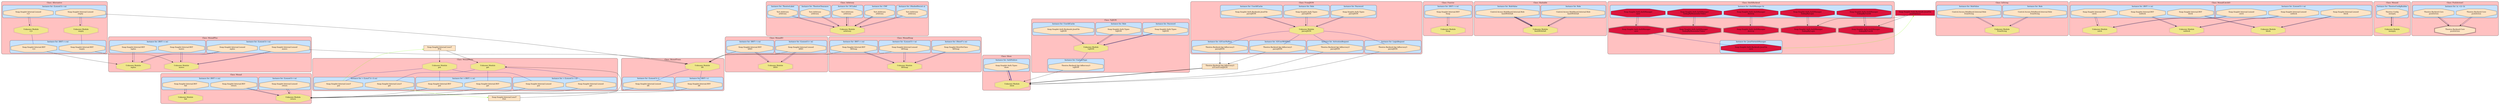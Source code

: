 digraph "Overall core" {
    node [margin="0.4,0.1"
         ,style=filled];
    subgraph cluster_Class_Alternative {
        graph [label="Class: Alternative"
              ,style="filled,rounded"
              ,fillcolor=rosybrown1];
        subgraph cluster_Class_Alternative_Data_Lensedbvm {
            graph [label="Instance for: (Lensed b v m)"
                  ,style="filled,rounded"
                  ,fillcolor=slategray1];
            411 [label="Snap.Snaplet.Internal.Lensed\n<|>"
                ,shape=octagon
                ,fillcolor=bisque
                ,style="filled,solid"];
            418 [label="Snap.Snaplet.Internal.Lensed\nempty"
                ,shape=octagon
                ,fillcolor=bisque
                ,style="filled,solid"];
        }
        subgraph cluster_Class_Alternative_Data_RSTrsm {
            graph [label="Instance for: (RST r s m)"
                  ,style="filled,rounded"
                  ,fillcolor=slategray1];
            457 [label="Snap.Snaplet.Internal.RST\n<|>"
                ,shape=octagon
                ,fillcolor=bisque
                ,style="filled,solid"];
            463 [label="Snap.Snaplet.Internal.RST\nempty"
                ,shape=octagon
                ,fillcolor=bisque
                ,style="filled,solid"];
        }
        993 [label="Unknown Module\n<|>"
            ,shape=doubleoctagon
            ,fillcolor=khaki
            ,style="filled,dotted"];
        1000 [label="Unknown Module\nempty"
             ,shape=doubleoctagon
             ,fillcolor=khaki
             ,style="filled,dotted"];
    }
    subgraph cluster_Class_Arbitrary {
        graph [label="Class: Arbitrary"
              ,style="filled,rounded"
              ,fillcolor=rosybrown1];
        subgraph cluster_Class_Arbitrary_Data_HashedSecreta {
            graph [label="Instance for: (HashedSecret a)"
                  ,style="filled,rounded"
                  ,fillcolor=slategray1];
            567 [label="Test.Arbitrary\narbitrary"
                ,shape=octagon
                ,fillcolor=bisque
                ,style="filled,solid"];
        }
        subgraph cluster_Class_Arbitrary_Data_CNF {
            graph [label="Instance for: CNF"
                  ,style="filled,rounded"
                  ,fillcolor=slategray1];
            568 [label="Test.Arbitrary\narbitrary"
                ,shape=octagon
                ,fillcolor=bisque
                ,style="filled,solid"];
        }
        subgraph cluster_Class_Arbitrary_Data_DCLabel {
            graph [label="Instance for: DCLabel"
                  ,style="filled,rounded"
                  ,fillcolor=slategray1];
            569 [label="Test.Arbitrary\narbitrary"
                ,shape=octagon
                ,fillcolor=bisque
                ,style="filled,solid"];
        }
        subgraph cluster_Class_Arbitrary_Data_ThentosClearance {
            graph [label="Instance for: ThentosClearance"
                  ,style="filled,rounded"
                  ,fillcolor=slategray1];
            570 [label="Test.Arbitrary\narbitrary"
                ,shape=octagon
                ,fillcolor=bisque
                ,style="filled,solid"];
        }
        subgraph cluster_Class_Arbitrary_Data_ThentosLabel {
            graph [label="Instance for: ThentosLabel"
                  ,style="filled,rounded"
                  ,fillcolor=slategray1];
            571 [label="Test.Arbitrary\narbitrary"
                ,shape=octagon
                ,fillcolor=bisque
                ,style="filled,solid"];
        }
        995 [label="Unknown Module\narbitrary"
            ,shape=doubleoctagon
            ,fillcolor=khaki
            ,style="filled,dotted"];
    }
    subgraph cluster_Class_FromJSON {
        graph [label="Class: FromJSON"
              ,style="filled,rounded"
              ,fillcolor=rosybrown1];
        subgraph cluster_Class_FromJSON_Data_A3UserNoPass {
            graph [label="Instance for: A3UserNoPass"
                  ,style="filled,rounded"
                  ,fillcolor=slategray1];
            603 [label="Thentos.Backend.Api.Adhocracy3\nparseJSON"
                ,shape=octagon
                ,fillcolor=bisque
                ,style="filled,solid"];
        }
        subgraph cluster_Class_FromJSON_Data_A3UserWithPass {
            graph [label="Instance for: A3UserWithPass"
                  ,style="filled,rounded"
                  ,fillcolor=slategray1];
            604 [label="Thentos.Backend.Api.Adhocracy3\nparseJSON"
                ,shape=octagon
                ,fillcolor=bisque
                ,style="filled,solid"];
        }
        subgraph cluster_Class_FromJSON_Data_ActivationRequest {
            graph [label="Instance for: ActivationRequest"
                  ,style="filled,rounded"
                  ,fillcolor=slategray1];
            605 [label="Thentos.Backend.Api.Adhocracy3\nparseJSON"
                ,shape=octagon
                ,fillcolor=bisque
                ,style="filled,solid"];
        }
        subgraph cluster_Class_FromJSON_Data_LoginRequest {
            graph [label="Instance for: LoginRequest"
                  ,style="filled,rounded"
                  ,fillcolor=slategray1];
            607 [label="Thentos.Backend.Api.Adhocracy3\nparseJSON"
                ,shape=octagon
                ,fillcolor=bisque
                ,style="filled,solid"];
        }
        subgraph cluster_Class_FromJSON_Data_Password {
            graph [label="Instance for: Password"
                  ,style="filled,rounded"
                  ,fillcolor=slategray1];
            279 [label="Snap.Snaplet.Auth.Types\nparseJSON"
                ,shape=octagon
                ,fillcolor=bisque
                ,style="filled,solid"];
        }
        subgraph cluster_Class_FromJSON_Data_Role {
            graph [label="Instance for: Role"
                  ,style="filled,rounded"
                  ,fillcolor=slategray1];
            280 [label="Snap.Snaplet.Auth.Types\nparseJSON"
                ,shape=octagon
                ,fillcolor=bisque
                ,style="filled,solid"];
        }
        subgraph cluster_Class_FromJSON_Data_UserIdCache {
            graph [label="Instance for: UserIdCache"
                  ,style="filled,rounded"
                  ,fillcolor=slategray1];
            202 [label="Snap.Snaplet.Auth.Backends.JsonFile\nparseJSON"
                ,shape=octagon
                ,fillcolor=bisque
                ,style="filled,solid"];
        }
        1018 [label="Unknown Module\nparseJSON"
             ,shape=doubleoctagon
             ,fillcolor=khaki
             ,style="filled,dotted"];
    }
    subgraph cluster_Class_Functor {
        graph [label="Class: Functor"
              ,style="filled,rounded"
              ,fillcolor=rosybrown1];
        subgraph cluster_Class_Functor_Data_RSTrsm {
            graph [label="Instance for: (RST r s m)"
                  ,style="filled,rounded"
                  ,fillcolor=slategray1];
            467 [label="Snap.Snaplet.Internal.RST\nfmap"
                ,shape=octagon
                ,fillcolor=bisque
                ,style="filled,solid"];
        }
        1002 [label="Unknown Module\nfmap"
             ,shape=doubleoctagon
             ,fillcolor=khaki
             ,style="filled,dotted"];
    }
    subgraph cluster_Class_Hashable {
        graph [label="Class: Hashable"
              ,style="filled,rounded"
              ,fillcolor=rosybrown1];
        subgraph cluster_Class_Hashable_Data_Role {
            graph [label="Instance for: Role"
                  ,style="filled,rounded"
                  ,fillcolor=slategray1];
            131 [label="Control.Access.RoleBased.Internal.Role\nhashWithSalt"
                ,shape=octagon
                ,fillcolor=bisque
                ,style="filled,solid"];
        }
        subgraph cluster_Class_Hashable_Data_RoleValue {
            graph [label="Instance for: RoleValue"
                  ,style="filled,rounded"
                  ,fillcolor=slategray1];
            132 [label="Control.Access.RoleBased.Internal.Role\nhashWithSalt"
                ,shape=octagon
                ,fillcolor=bisque
                ,style="filled,solid"];
        }
        1008 [label="Unknown Module\nhashWithSalt"
             ,shape=doubleoctagon
             ,fillcolor=khaki
             ,style="filled,dotted"];
    }
    subgraph cluster_Class_IAuthBackend {
        graph [label="Class: IAuthBackend"
              ,style="filled,rounded"
              ,fillcolor=rosybrown1];
        subgraph cluster_Class_IAuthBackend_Data_AuthManagerb {
            graph [label="Instance for: (AuthManager b)"
                  ,style="filled,rounded"
                  ,fillcolor=slategray1];
            170 [label="Snap.Snaplet.Auth.AuthManager\ndestroy"
                ,shape=octagon
                ,fillcolor=crimson
                ,style="filled,solid"];
            173 [label="Snap.Snaplet.Auth.AuthManager\nlookupByLogin"
                ,shape=octagon
                ,fillcolor=crimson
                ,style="filled,solid"];
            175 [label="Snap.Snaplet.Auth.AuthManager\nlookupByRememberToken"
                ,shape=octagon
                ,fillcolor=crimson
                ,style="filled,solid"];
            177 [label="Snap.Snaplet.Auth.AuthManager\nlookupByUserId"
                ,shape=octagon
                ,fillcolor=crimson
                ,style="filled,solid"];
            183 [label="Snap.Snaplet.Auth.AuthManager\nsave"
                ,shape=octagon
                ,fillcolor=crimson
                ,style="filled,solid"];
        }
        subgraph cluster_Class_IAuthBackend_Data_JsonFileAuthManager {
            graph [label="Instance for: JsonFileAuthManager"
                  ,style="filled,rounded"
                  ,fillcolor=slategray1];
            203 [label="Snap.Snaplet.Auth.Backends.JsonFile\nsave"
                ,shape=octagon
                ,fillcolor=crimson
                ,style="filled,solid"];
        }
        169 [label="Snap.Snaplet.Auth.AuthManager\ndestroy"
            ,shape=doubleoctagon
            ,fillcolor=crimson
            ,style="filled,solid"];
        172 [label="Snap.Snaplet.Auth.AuthManager\nlookupByLogin"
            ,shape=doubleoctagon
            ,fillcolor=crimson
            ,style="filled,solid"];
        174 [label="Snap.Snaplet.Auth.AuthManager\nlookupByRememberToken"
            ,shape=doubleoctagon
            ,fillcolor=crimson
            ,style="filled,solid"];
        176 [label="Snap.Snaplet.Auth.AuthManager\nlookupByUserId"
            ,shape=doubleoctagon
            ,fillcolor=crimson
            ,style="filled,solid"];
        182 [label="Snap.Snaplet.Auth.AuthManager\nsave"
            ,shape=doubleoctagon
            ,fillcolor=crimson
            ,style="filled,solid"];
    }
    subgraph cluster_Class_IsString {
        graph [label="Class: IsString"
              ,style="filled,rounded"
              ,fillcolor=rosybrown1];
        subgraph cluster_Class_IsString_Data_Role {
            graph [label="Instance for: Role"
                  ,style="filled,rounded"
                  ,fillcolor=slategray1];
            129 [label="Control.Access.RoleBased.Internal.Role\nfromString"
                ,shape=octagon
                ,fillcolor=bisque
                ,style="filled,solid"];
        }
        subgraph cluster_Class_IsString_Data_RoleValue {
            graph [label="Instance for: RoleValue"
                  ,style="filled,rounded"
                  ,fillcolor=slategray1];
            130 [label="Control.Access.RoleBased.Internal.Role\nfromString"
                ,shape=octagon
                ,fillcolor=bisque
                ,style="filled,solid"];
        }
        1003 [label="Unknown Module\nfromString"
             ,shape=doubleoctagon
             ,fillcolor=khaki
             ,style="filled,dotted"];
    }
    subgraph cluster_Class_Monad {
        graph [label="Class: Monad"
              ,style="filled,rounded"
              ,fillcolor=rosybrown1];
        subgraph cluster_Class_Monad_Data_Lensedbvm {
            graph [label="Instance for: (Lensed b v m)"
                  ,style="filled,rounded"
                  ,fillcolor=slategray1];
            434 [label="Snap.Snaplet.Internal.Lensed\nreturn"
                ,shape=octagon
                ,fillcolor=bisque
                ,style="filled,solid"];
        }
        subgraph cluster_Class_Monad_Data_RSTrsm {
            graph [label="Instance for: (RST r s m)"
                  ,style="filled,rounded"
                  ,fillcolor=slategray1];
            466 [label="Snap.Snaplet.Internal.RST\nfail"
                ,shape=octagon
                ,fillcolor=bisque
                ,style="filled,solid"];
            478 [label="Snap.Snaplet.Internal.RST\nreturn"
                ,shape=octagon
                ,fillcolor=bisque
                ,style="filled,solid"];
        }
        1001 [label="Unknown Module\nfail"
             ,shape=doubleoctagon
             ,fillcolor=khaki
             ,style="filled,dotted"];
        1024 [label="Unknown Module\nreturn"
             ,shape=doubleoctagon
             ,fillcolor=khaki
             ,style="filled,dotted"];
    }
    subgraph cluster_Class_MonadCatchIO {
        graph [label="Class: MonadCatchIO"
              ,style="filled,rounded"
              ,fillcolor=rosybrown1];
        subgraph cluster_Class_MonadCatchIO_Data_Lensedbvm {
            graph [label="Instance for: (Lensed b v m)"
                  ,style="filled,rounded"
                  ,fillcolor=slategray1];
            415 [label="Snap.Snaplet.Internal.Lensed\nblock"
                ,shape=octagon
                ,fillcolor=bisque
                ,style="filled,solid"];
            416 [label="Snap.Snaplet.Internal.Lensed\ncatch"
                ,shape=octagon
                ,fillcolor=bisque
                ,style="filled,solid"];
            436 [label="Snap.Snaplet.Internal.Lensed\nunblock"
                ,shape=octagon
                ,fillcolor=bisque
                ,style="filled,solid"];
        }
        subgraph cluster_Class_MonadCatchIO_Data_RSTrsm {
            graph [label="Instance for: (RST r s m)"
                  ,style="filled,rounded"
                  ,fillcolor=slategray1];
            461 [label="Snap.Snaplet.Internal.RST\nblock"
                ,shape=octagon
                ,fillcolor=bisque
                ,style="filled,solid"];
            462 [label="Snap.Snaplet.Internal.RST\ncatch"
                ,shape=octagon
                ,fillcolor=bisque
                ,style="filled,solid"];
            481 [label="Snap.Snaplet.Internal.RST\nunblock"
                ,shape=octagon
                ,fillcolor=bisque
                ,style="filled,solid"];
        }
        997 [label="Unknown Module\nblock"
            ,shape=doubleoctagon
            ,fillcolor=khaki
            ,style="filled,dotted"];
        999 [label="Unknown Module\ncatch"
            ,shape=doubleoctagon
            ,fillcolor=khaki
            ,style="filled,dotted"];
        1030 [label="Unknown Module\nunblock"
             ,shape=doubleoctagon
             ,fillcolor=khaki
             ,style="filled,dotted"];
    }
    subgraph cluster_Class_MonadIO {
        graph [label="Class: MonadIO"
              ,style="filled,rounded"
              ,fillcolor=rosybrown1];
        subgraph cluster_Class_MonadIO_Data_Lensedbvm {
            graph [label="Instance for: (Lensed b v m)"
                  ,style="filled,rounded"
                  ,fillcolor=slategray1];
            426 [label="Snap.Snaplet.Internal.Lensed\nliftIO"
                ,shape=octagon
                ,fillcolor=bisque
                ,style="filled,solid"];
        }
        subgraph cluster_Class_MonadIO_Data_RSTrsm {
            graph [label="Instance for: (RST r s m)"
                  ,style="filled,rounded"
                  ,fillcolor=slategray1];
            470 [label="Snap.Snaplet.Internal.RST\nliftIO"
                ,shape=octagon
                ,fillcolor=bisque
                ,style="filled,solid"];
        }
        1010 [label="Unknown Module\nliftIO"
             ,shape=doubleoctagon
             ,fillcolor=khaki
             ,style="filled,dotted"];
    }
    subgraph cluster_Class_MonadPlus {
        graph [label="Class: MonadPlus"
              ,style="filled,rounded"
              ,fillcolor=rosybrown1];
        subgraph cluster_Class_MonadPlus_Data_Lensedbvm {
            graph [label="Instance for: (Lensed b v m)"
                  ,style="filled,rounded"
                  ,fillcolor=slategray1];
            430 [label="Snap.Snaplet.Internal.Lensed\nmplus"
                ,shape=octagon
                ,fillcolor=bisque
                ,style="filled,solid"];
            431 [label="Snap.Snaplet.Internal.Lensed\nmzero"
                ,shape=octagon
                ,fillcolor=bisque
                ,style="filled,solid"];
        }
        subgraph cluster_Class_MonadPlus_Data_RSTrsm {
            graph [label="Instance for: (RST r s m)"
                  ,style="filled,rounded"
                  ,fillcolor=slategray1];
            474 [label="Snap.Snaplet.Internal.RST\nmplus"
                ,shape=octagon
                ,fillcolor=bisque
                ,style="filled,solid"];
            475 [label="Snap.Snaplet.Internal.RST\nmzero"
                ,shape=octagon
                ,fillcolor=bisque
                ,style="filled,solid"];
        }
        1016 [label="Unknown Module\nmplus"
             ,shape=doubleoctagon
             ,fillcolor=khaki
             ,style="filled,dotted"];
        1017 [label="Unknown Module\nmzero"
             ,shape=doubleoctagon
             ,fillcolor=khaki
             ,style="filled,dotted"];
    }
    subgraph cluster_Class_MonadSnap {
        graph [label="Class: MonadSnap"
              ,style="filled,rounded"
              ,fillcolor=rosybrown1];
        subgraph cluster_Class_MonadSnap_Data_HeistTnm {
            graph [label="Instance for: (HeistT n m)"
                  ,style="filled,rounded"
                  ,fillcolor=slategray1];
            372 [label="Snap.Snaplet.HeistNoClass\nliftSnap"
                ,shape=octagon
                ,fillcolor=bisque
                ,style="filled,solid"];
        }
        subgraph cluster_Class_MonadSnap_Data_Lensedbvm {
            graph [label="Instance for: (Lensed b v m)"
                  ,style="filled,rounded"
                  ,fillcolor=slategray1];
            427 [label="Snap.Snaplet.Internal.Lensed\nliftSnap"
                ,shape=octagon
                ,fillcolor=bisque
                ,style="filled,solid"];
        }
        subgraph cluster_Class_MonadSnap_Data_RSTrsm {
            graph [label="Instance for: (RST r s m)"
                  ,style="filled,rounded"
                  ,fillcolor=slategray1];
            471 [label="Snap.Snaplet.Internal.RST\nliftSnap"
                ,shape=octagon
                ,fillcolor=bisque
                ,style="filled,solid"];
        }
        1011 [label="Unknown Module\nliftSnap"
             ,shape=doubleoctagon
             ,fillcolor=khaki
             ,style="filled,dotted"];
    }
    subgraph cluster_Class_MonadState {
        graph [label="Class: MonadState"
              ,style="filled,rounded"
              ,fillcolor=rosybrown1];
        subgraph cluster_Class_MonadState_Data_sRSTrsm {
            graph [label="Instance for: s (RST r s m)"
                  ,style="filled,rounded"
                  ,fillcolor=slategray1];
            468 [label="Snap.Snaplet.Internal.RST\nget"
                ,shape=octagon
                ,fillcolor=bisque
                ,style="filled,solid"];
            477 [label="Snap.Snaplet.Internal.RST\nput"
                ,shape=octagon
                ,fillcolor=bisque
                ,style="filled,solid"];
        }
        subgraph cluster_Class_MonadState_Data_vLensTbvbm {
            graph [label="Instance for: v (LensT b v b m)"
                  ,style="filled,rounded"
                  ,fillcolor=slategray1];
            386 [label="Snap.Snaplet.Internal.LensT\nget"
                ,shape=octagon
                ,fillcolor=bisque
                ,style="filled,solid"];
            390 [label="Snap.Snaplet.Internal.LensT\nput"
                ,shape=octagon
                ,fillcolor=bisque
                ,style="filled,solid"];
        }
        subgraph cluster_Class_MonadState_Data_vLensedbvm {
            graph [label="Instance for: v (Lensed b v m)"
                  ,style="filled,rounded"
                  ,fillcolor=slategray1];
            420 [label="Snap.Snaplet.Internal.Lensed\nget"
                ,shape=octagon
                ,fillcolor=bisque
                ,style="filled,solid"];
            433 [label="Snap.Snaplet.Internal.Lensed\nput"
                ,shape=octagon
                ,fillcolor=bisque
                ,style="filled,solid"];
        }
        1004 [label="Unknown Module\nget"
             ,shape=doubleoctagon
             ,fillcolor=khaki
             ,style="filled,dotted"];
        1020 [label="Unknown Module\nput"
             ,shape=doubleoctagon
             ,fillcolor=khaki
             ,style="filled,dotted"];
    }
    subgraph cluster_Class_MonadTrans {
        graph [label="Class: MonadTrans"
              ,style="filled,rounded"
              ,fillcolor=rosybrown1];
        subgraph cluster_Class_MonadTrans_Data_Lensedbv {
            graph [label="Instance for: (Lensed b v)"
                  ,style="filled,rounded"
                  ,fillcolor=slategray1];
            425 [label="Snap.Snaplet.Internal.Lensed\nlift"
                ,shape=octagon
                ,fillcolor=bisque
                ,style="filled,solid"];
        }
        subgraph cluster_Class_MonadTrans_Data_RSTrs {
            graph [label="Instance for: (RST r s)"
                  ,style="filled,rounded"
                  ,fillcolor=slategray1];
            469 [label="Snap.Snaplet.Internal.RST\nlift"
                ,shape=octagon
                ,fillcolor=bisque
                ,style="filled,solid"];
        }
        1009 [label="Unknown Module\nlift"
             ,shape=doubleoctagon
             ,fillcolor=khaki
             ,style="filled,dotted"];
    }
    subgraph cluster_Class_Monoid {
        graph [label="Class: Monoid"
              ,style="filled,rounded"
              ,fillcolor=rosybrown1];
        subgraph cluster_Class_Monoid_Data_ThentosConfigBuilder {
            graph [label="Instance for: ThentosConfigBuilder"
                  ,style="filled,rounded"
                  ,fillcolor=slategray1];
            708 [label="Thentos.Config\nmempty"
                ,shape=octagon
                ,fillcolor=bisque
                ,style="filled,solid"];
        }
        1015 [label="Unknown Module\nmempty"
             ,shape=doubleoctagon
             ,fillcolor=khaki
             ,style="filled,dotted"];
    }
    subgraph cluster_Class_PushActionC {
        graph [label="Class: PushActionC"
              ,style="filled,rounded"
              ,fillcolor=rosybrown1];
        subgraph cluster_Class_PushActionC_Data_ab {
            graph [label="Instance for: (a -> b)"
                  ,style="filled,rounded"
                  ,fillcolor=slategray1];
            653 [label="Thentos.Backend.Core\npushAction"
                ,shape=octagon
                ,fillcolor=bisque
                ,style="filled,solid"];
        }
        subgraph cluster_Class_PushActionC_Data_ab {
            graph [label="Instance for: (a :<|> b)"
                  ,style="filled,rounded"
                  ,fillcolor=slategray1];
            654 [label="Thentos.Backend.Core\npushAction"
                ,shape=octagon
                ,fillcolor=bisque
                ,style="filled,solid"];
        }
        650 [label="Thentos.Backend.Core\npushAction"
            ,shape=doubleoctagon
            ,fillcolor=bisque
            ,style="filled,solid"];
    }
    subgraph cluster_Class_Show {
        graph [label="Class: Show"
              ,style="filled,rounded"
              ,fillcolor=rosybrown1];
        subgraph cluster_Class_Show_Data_AuthFailure {
            graph [label="Instance for: AuthFailure"
                  ,style="filled,rounded"
                  ,fillcolor=slategray1];
            282 [label="Snap.Snaplet.Auth.Types\nshow"
                ,shape=octagon
                ,fillcolor=bisque
                ,style="filled,solid"];
        }
        1026 [label="Unknown Module\nshow"
             ,shape=doubleoctagon
             ,fillcolor=khaki
             ,style="filled,dotted"];
    }
    subgraph cluster_Class_ToJSON {
        graph [label="Class: ToJSON"
              ,style="filled,rounded"
              ,fillcolor=rosybrown1];
        subgraph cluster_Class_ToJSON_Data_ContentType {
            graph [label="Instance for: ContentType"
                  ,style="filled,rounded"
                  ,fillcolor=slategray1];
            620 [label="Thentos.Backend.Api.Adhocracy3\ntoJSON"
                ,shape=octagon
                ,fillcolor=bisque
                ,style="filled,solid"];
        }
        subgraph cluster_Class_ToJSON_Data_Password {
            graph [label="Instance for: Password"
                  ,style="filled,rounded"
                  ,fillcolor=slategray1];
            284 [label="Snap.Snaplet.Auth.Types\ntoJSON"
                ,shape=octagon
                ,fillcolor=bisque
                ,style="filled,solid"];
        }
        subgraph cluster_Class_ToJSON_Data_Role {
            graph [label="Instance for: Role"
                  ,style="filled,rounded"
                  ,fillcolor=slategray1];
            285 [label="Snap.Snaplet.Auth.Types\ntoJSON"
                ,shape=octagon
                ,fillcolor=bisque
                ,style="filled,solid"];
        }
        subgraph cluster_Class_ToJSON_Data_UserIdCache {
            graph [label="Instance for: UserIdCache"
                  ,style="filled,rounded"
                  ,fillcolor=slategray1];
            206 [label="Snap.Snaplet.Auth.Backends.JsonFile\ntoJSON"
                ,shape=octagon
                ,fillcolor=bisque
                ,style="filled,solid"];
        }
        1029 [label="Unknown Module\ntoJSON"
             ,shape=doubleoctagon
             ,fillcolor=khaki
             ,style="filled,dotted"];
    }
    193 [label="Snap.Snaplet.Auth.Backends.JsonFile\njsonFileSave"
        ,shape=box
        ,fillcolor=crimson
        ,style="filled,solid"];
    388 [label="Snap.Snaplet.Internal.LensT\nlGet"
        ,shape=box
        ,fillcolor=bisque
        ,style="filled,solid"];
    389 [label="Snap.Snaplet.Internal.LensT\nlPut"
        ,shape=box
        ,fillcolor=bisque
        ,style="filled,solid"];
    592 [label="Thentos.Backend.Api.Adhocracy3\na3UserFromJSON"
        ,shape=box
        ,fillcolor=bisque
        ,style="filled,solid"];
    129 -> 1003 [penwidth=1
                ,color=black];
    130 -> 1003 [penwidth=1
                ,color=black];
    131 -> 1008 [penwidth=1.6931471805599454
                ,color=black];
    132 -> 1008 [penwidth=3.0794415416798357
                ,color=black];
    169 -> 170 [penwidth=1
               ,color=navy
               ,dir=none];
    170 -> 169 [penwidth=1
               ,color=black];
    172 -> 173 [penwidth=1
               ,color=navy
               ,dir=none];
    173 -> 172 [penwidth=1
               ,color=black];
    174 -> 175 [penwidth=1
               ,color=navy
               ,dir=none];
    175 -> 174 [penwidth=1
               ,color=black];
    176 -> 177 [penwidth=1
               ,color=navy
               ,dir=none];
    177 -> 176 [penwidth=1
               ,color=black];
    182 -> 183 [penwidth=1
               ,color=navy
               ,dir=none];
    182 -> 203 [penwidth=1
               ,color=navy
               ,dir=none];
    183 -> 182 [penwidth=1
               ,color=black];
    193 -> 172 [penwidth=1
               ,color=black];
    193 -> 176 [penwidth=1
               ,color=black];
    202 -> 1018 [penwidth=1
                ,color=black];
    203 -> 193 [penwidth=1
               ,color=chartreuse];
    206 -> 1029 [penwidth=1
                ,color=black];
    279 -> 1018 [penwidth=1
                ,color=black];
    280 -> 1018 [penwidth=1
                ,color=black];
    282 -> 1026 [penwidth=1
                ,color=black];
    284 -> 1029 [penwidth=1
                ,color=black];
    285 -> 1029 [penwidth=1
                ,color=black];
    372 -> 1011 [penwidth=1
                ,color=black];
    386 -> 388 [penwidth=1
               ,color=chartreuse];
    388 -> 1004 [penwidth=1
                ,color=black];
    389 -> 1004 [penwidth=1
                ,color=black];
    389 -> 1020 [penwidth=1
                ,color=black];
    390 -> 389 [penwidth=1
               ,color=chartreuse];
    411 -> 993 [penwidth=1
               ,color=black];
    415 -> 997 [penwidth=1
               ,color=black];
    416 -> 999 [penwidth=1
               ,color=black];
    418 -> 1000 [penwidth=1
                ,color=black];
    418 -> 1009 [penwidth=1
                ,color=black];
    420 -> 1024 [penwidth=1
                ,color=black];
    425 -> 1024 [penwidth=1
                ,color=black];
    426 -> 1009 [penwidth=1
                ,color=black];
    426 -> 1010 [penwidth=1
                ,color=black];
    427 -> 1009 [penwidth=1
                ,color=black];
    427 -> 1011 [penwidth=1
                ,color=black];
    430 -> 1016 [penwidth=1
                ,color=black];
    431 -> 1009 [penwidth=1
                ,color=black];
    431 -> 1017 [penwidth=1
                ,color=black];
    433 -> 1024 [penwidth=1
                ,color=black];
    434 -> 1024 [penwidth=1
                ,color=black];
    436 -> 1030 [penwidth=1
                ,color=black];
    457 -> 1016 [penwidth=1
                ,color=black];
    461 -> 997 [penwidth=1
               ,color=black];
    462 -> 999 [penwidth=1
               ,color=black];
    463 -> 1017 [penwidth=1
                ,color=black];
    466 -> 1001 [penwidth=1
                ,color=black];
    467 -> 1002 [penwidth=1
                ,color=black];
    468 -> 1024 [penwidth=1
                ,color=black];
    469 -> 1024 [penwidth=1
                ,color=black];
    470 -> 1009 [penwidth=1
                ,color=black];
    470 -> 1010 [penwidth=1
                ,color=black];
    471 -> 1009 [penwidth=1
                ,color=black];
    471 -> 1011 [penwidth=1
                ,color=black];
    474 -> 1016 [penwidth=1
                ,color=black];
    475 -> 1017 [penwidth=1
                ,color=black];
    477 -> 1024 [penwidth=1
                ,color=black];
    478 -> 1024 [penwidth=1
                ,color=black];
    481 -> 1030 [penwidth=1
                ,color=black];
    567 -> 995 [penwidth=1
               ,color=black];
    568 -> 995 [penwidth=1.6931471805599454
               ,color=black];
    569 -> 995 [penwidth=1.6931471805599454
               ,color=black];
    570 -> 995 [penwidth=1
               ,color=black];
    571 -> 995 [penwidth=1
               ,color=black];
    592 -> 1026 [penwidth=2.386294361119891
                ,color=black];
    603 -> 592 [penwidth=1
               ,color=black];
    604 -> 592 [penwidth=1
               ,color=black];
    605 -> 1026 [penwidth=1
                ,color=black];
    607 -> 1026 [penwidth=1
                ,color=black];
    620 -> 1026 [penwidth=1
                ,color=black];
    650 -> 653 [penwidth=1
               ,color=navy
               ,dir=none];
    650 -> 654 [penwidth=1
               ,color=navy
               ,dir=none];
    653 -> 650 [penwidth=1
               ,color=black];
    654 -> 650 [penwidth=1.6931471805599454
               ,color=black];
    708 -> 1015 [penwidth=2.386294361119891
                ,color=black];
    993 -> 411 [penwidth=1
               ,color=navy
               ,dir=none];
    993 -> 457 [penwidth=1
               ,color=navy
               ,dir=none];
    995 -> 567 [penwidth=1
               ,color=navy
               ,dir=none];
    995 -> 568 [penwidth=1
               ,color=navy
               ,dir=none];
    995 -> 569 [penwidth=1
               ,color=navy
               ,dir=none];
    995 -> 570 [penwidth=1
               ,color=navy
               ,dir=none];
    995 -> 571 [penwidth=1
               ,color=navy
               ,dir=none];
    997 -> 415 [penwidth=1
               ,color=navy
               ,dir=none];
    997 -> 461 [penwidth=1
               ,color=navy
               ,dir=none];
    999 -> 416 [penwidth=1
               ,color=navy
               ,dir=none];
    999 -> 462 [penwidth=1
               ,color=navy
               ,dir=none];
    1000 -> 418 [penwidth=1
                ,color=navy
                ,dir=none];
    1000 -> 463 [penwidth=1
                ,color=navy
                ,dir=none];
    1001 -> 466 [penwidth=1
                ,color=navy
                ,dir=none];
    1002 -> 467 [penwidth=1
                ,color=navy
                ,dir=none];
    1003 -> 129 [penwidth=1
                ,color=navy
                ,dir=none];
    1003 -> 130 [penwidth=1
                ,color=navy
                ,dir=none];
    1004 -> 386 [penwidth=1
                ,color=navy
                ,dir=none];
    1004 -> 420 [penwidth=1
                ,color=navy
                ,dir=none];
    1004 -> 468 [penwidth=1
                ,color=navy
                ,dir=none];
    1008 -> 131 [penwidth=1
                ,color=navy
                ,dir=none];
    1008 -> 132 [penwidth=2.386294361119891
                ,color=navy
                ,dir=none];
    1009 -> 425 [penwidth=1
                ,color=navy
                ,dir=none];
    1009 -> 469 [penwidth=1
                ,color=navy
                ,dir=none];
    1010 -> 426 [penwidth=1
                ,color=navy
                ,dir=none];
    1010 -> 470 [penwidth=1
                ,color=navy
                ,dir=none];
    1011 -> 372 [penwidth=1
                ,color=navy
                ,dir=none];
    1011 -> 427 [penwidth=1
                ,color=navy
                ,dir=none];
    1011 -> 471 [penwidth=1
                ,color=navy
                ,dir=none];
    1015 -> 708 [penwidth=1
                ,color=navy
                ,dir=none];
    1016 -> 430 [penwidth=1
                ,color=navy
                ,dir=none];
    1016 -> 474 [penwidth=1
                ,color=navy
                ,dir=none];
    1017 -> 431 [penwidth=1
                ,color=navy
                ,dir=none];
    1017 -> 475 [penwidth=1
                ,color=navy
                ,dir=none];
    1018 -> 202 [penwidth=1
                ,color=navy
                ,dir=none];
    1018 -> 279 [penwidth=1
                ,color=navy
                ,dir=none];
    1018 -> 280 [penwidth=1
                ,color=navy
                ,dir=none];
    1018 -> 603 [penwidth=1
                ,color=navy
                ,dir=none];
    1018 -> 604 [penwidth=1
                ,color=navy
                ,dir=none];
    1018 -> 605 [penwidth=1
                ,color=navy
                ,dir=none];
    1018 -> 607 [penwidth=1
                ,color=navy
                ,dir=none];
    1020 -> 390 [penwidth=1
                ,color=navy
                ,dir=none];
    1020 -> 433 [penwidth=1
                ,color=navy
                ,dir=none];
    1020 -> 477 [penwidth=1
                ,color=navy
                ,dir=none];
    1024 -> 434 [penwidth=1
                ,color=navy
                ,dir=none];
    1024 -> 478 [penwidth=1
                ,color=navy
                ,dir=none];
    1026 -> 282 [penwidth=3.1972245773362196
                ,color=navy
                ,dir=none];
    1029 -> 206 [penwidth=1
                ,color=navy
                ,dir=none];
    1029 -> 284 [penwidth=1.6931471805599454
                ,color=navy
                ,dir=none];
    1029 -> 285 [penwidth=1
                ,color=navy
                ,dir=none];
    1029 -> 620 [penwidth=1
                ,color=navy
                ,dir=none];
    1030 -> 436 [penwidth=1
                ,color=navy
                ,dir=none];
    1030 -> 481 [penwidth=1
                ,color=navy
                ,dir=none];
}
